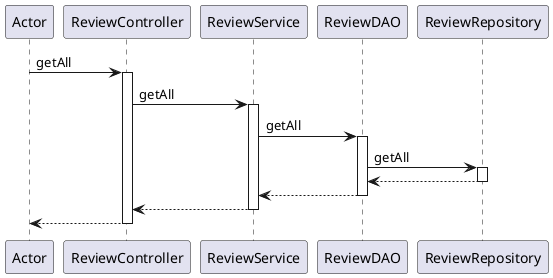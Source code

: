 @startuml
participant Actor
Actor -> ReviewController : getAll
activate ReviewController
ReviewController -> ReviewService : getAll
activate ReviewService
ReviewService -> ReviewDAO : getAll
activate ReviewDAO

ReviewDAO -> ReviewRepository: getAll
activate ReviewRepository
ReviewRepository --> ReviewDAO
deactivate ReviewRepository

ReviewDAO --> ReviewService
deactivate ReviewDAO
ReviewService --> ReviewController
deactivate ReviewService
return
@enduml